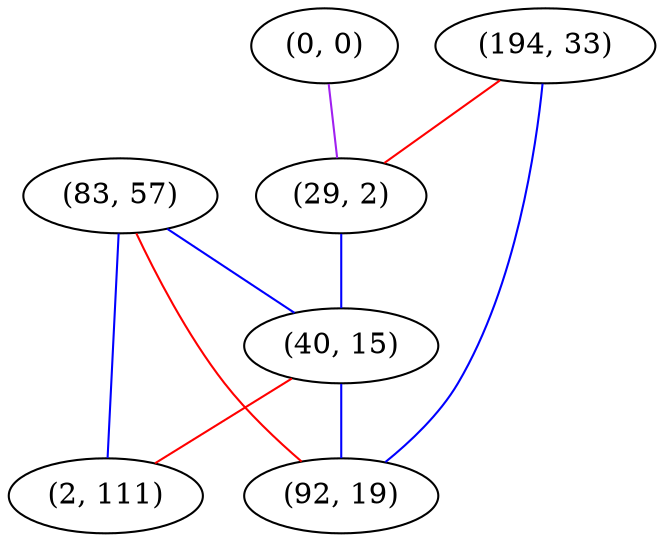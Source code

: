 graph "" {
"(0, 0)";
"(194, 33)";
"(83, 57)";
"(29, 2)";
"(40, 15)";
"(2, 111)";
"(92, 19)";
"(0, 0)" -- "(29, 2)"  [color=purple, key=0, weight=4];
"(194, 33)" -- "(29, 2)"  [color=red, key=0, weight=1];
"(194, 33)" -- "(92, 19)"  [color=blue, key=0, weight=3];
"(83, 57)" -- "(2, 111)"  [color=blue, key=0, weight=3];
"(83, 57)" -- "(40, 15)"  [color=blue, key=0, weight=3];
"(83, 57)" -- "(92, 19)"  [color=red, key=0, weight=1];
"(29, 2)" -- "(40, 15)"  [color=blue, key=0, weight=3];
"(40, 15)" -- "(2, 111)"  [color=red, key=0, weight=1];
"(40, 15)" -- "(92, 19)"  [color=blue, key=0, weight=3];
}
